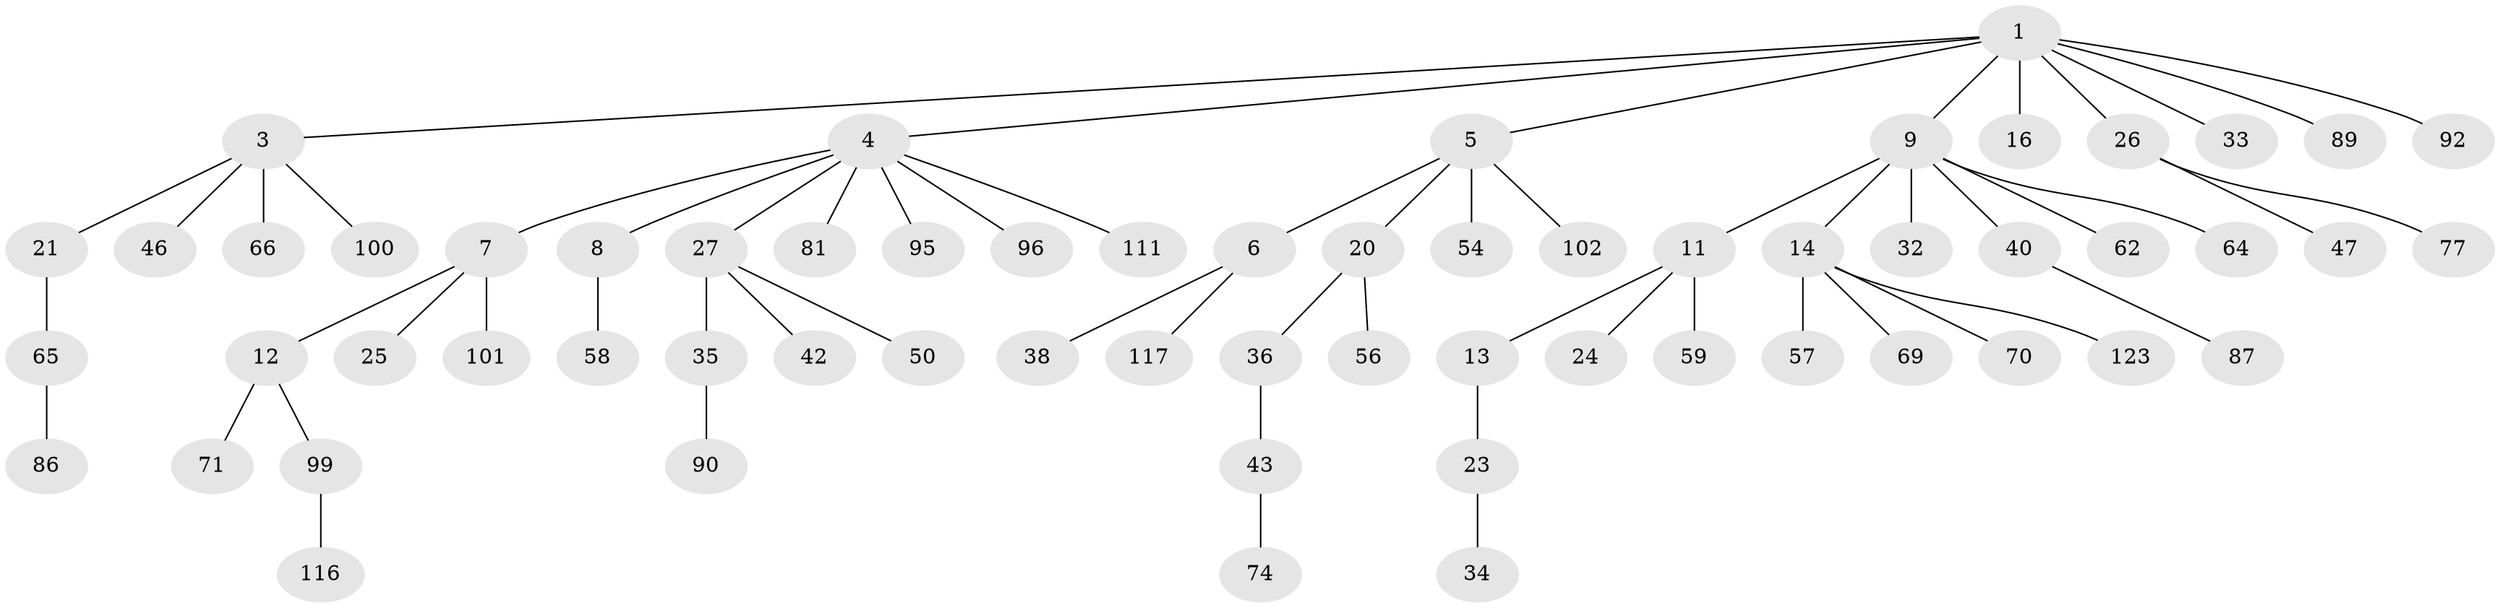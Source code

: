 // original degree distribution, {4: 0.04838709677419355, 7: 0.024193548387096774, 3: 0.12096774193548387, 8: 0.008064516129032258, 5: 0.024193548387096774, 2: 0.29838709677419356, 1: 0.47580645161290325}
// Generated by graph-tools (version 1.1) at 2025/19/03/04/25 18:19:25]
// undirected, 62 vertices, 61 edges
graph export_dot {
graph [start="1"]
  node [color=gray90,style=filled];
  1 [super="+2"];
  3 [super="+18"];
  4 [super="+17"];
  5;
  6;
  7 [super="+55+29"];
  8 [super="+110+84+15"];
  9 [super="+10"];
  11 [super="+28+19"];
  12 [super="+22+67"];
  13 [super="+61+49+44"];
  14 [super="+37"];
  16 [super="+113"];
  20 [super="+30"];
  21;
  23 [super="+31"];
  24 [super="+53"];
  25;
  26;
  27 [super="+83+104+51"];
  32 [super="+63+75"];
  33 [super="+119"];
  34 [super="+121+120"];
  35;
  36;
  38 [super="+52"];
  40;
  42;
  43 [super="+45"];
  46 [super="+98"];
  47;
  50;
  54 [super="+72"];
  56 [super="+85"];
  57;
  58 [super="+94+73"];
  59;
  62;
  64;
  65;
  66 [super="+103+118"];
  69;
  70;
  71 [super="+79"];
  74 [super="+106"];
  77;
  81 [super="+114"];
  86;
  87 [super="+109"];
  89;
  90;
  92;
  95;
  96;
  99 [super="+108"];
  100;
  101;
  102;
  111;
  116;
  117;
  123;
  1 -- 3;
  1 -- 26;
  1 -- 33;
  1 -- 16;
  1 -- 89;
  1 -- 4;
  1 -- 5;
  1 -- 9;
  1 -- 92;
  3 -- 66;
  3 -- 100;
  3 -- 21;
  3 -- 46;
  4 -- 7;
  4 -- 8;
  4 -- 27;
  4 -- 95;
  4 -- 96;
  4 -- 111;
  4 -- 81;
  5 -- 6;
  5 -- 20;
  5 -- 54;
  5 -- 102;
  6 -- 38;
  6 -- 117;
  7 -- 12;
  7 -- 25;
  7 -- 101;
  8 -- 58;
  9 -- 14;
  9 -- 32;
  9 -- 64;
  9 -- 40;
  9 -- 11;
  9 -- 62;
  11 -- 13;
  11 -- 59;
  11 -- 24;
  12 -- 99;
  12 -- 71;
  13 -- 23;
  14 -- 70;
  14 -- 123;
  14 -- 57;
  14 -- 69;
  20 -- 56;
  20 -- 36;
  21 -- 65;
  23 -- 34;
  26 -- 47;
  26 -- 77;
  27 -- 35;
  27 -- 42;
  27 -- 50;
  35 -- 90;
  36 -- 43;
  40 -- 87;
  43 -- 74;
  65 -- 86;
  99 -- 116;
}
